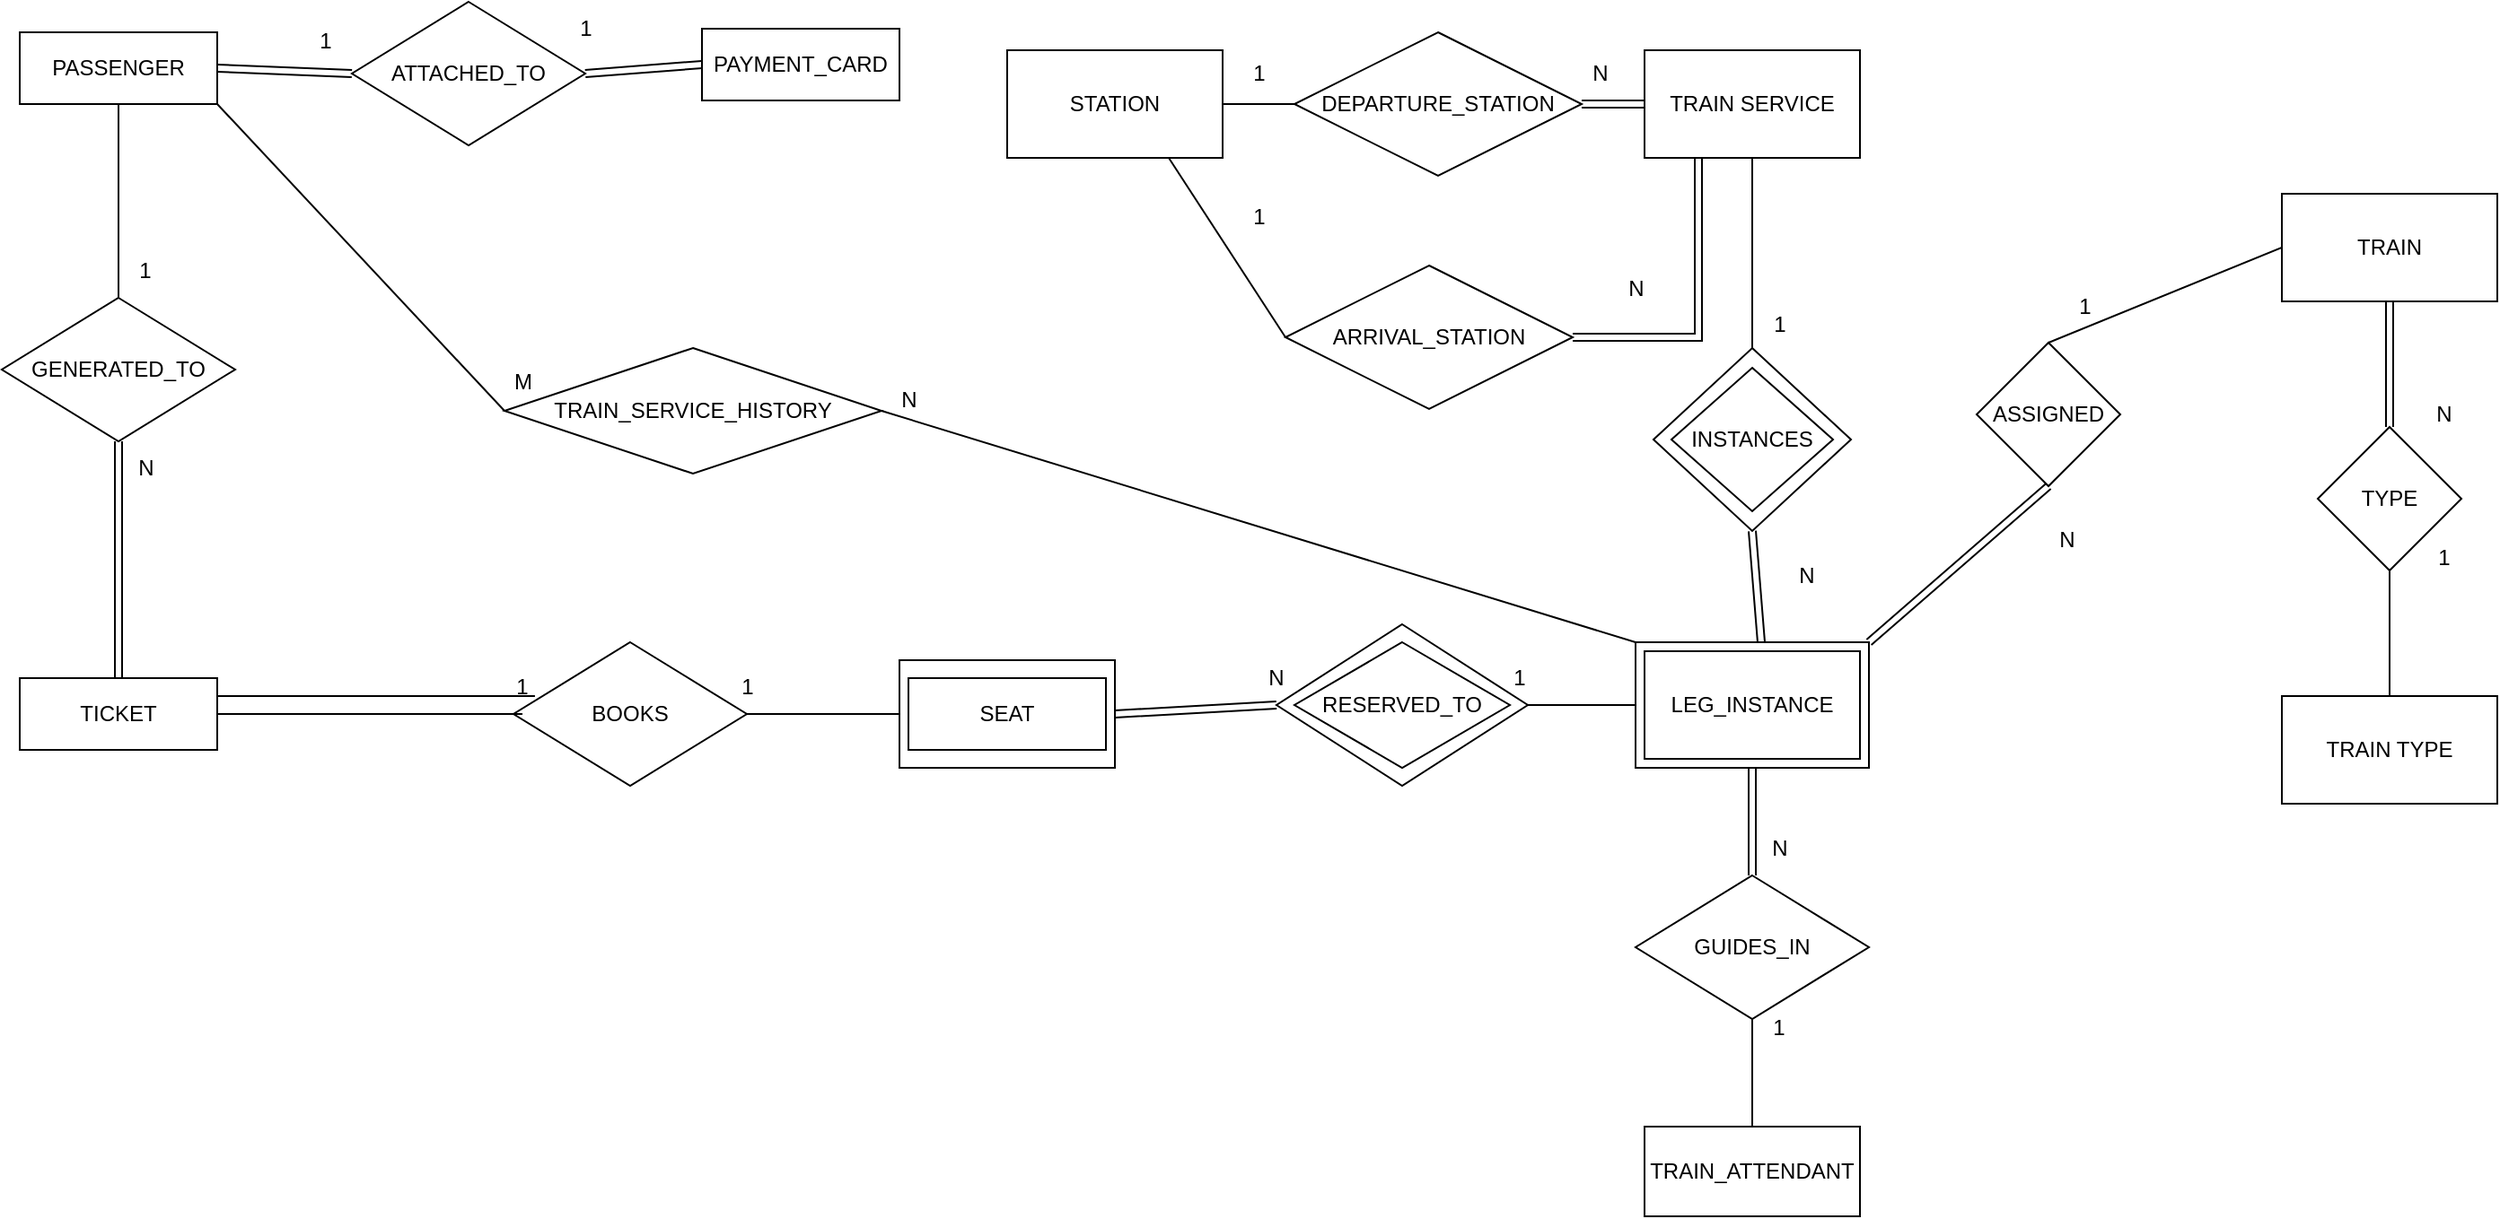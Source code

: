 <mxfile version="22.1.7" type="device">
  <diagram name="Page-1" id="Ymg2sOgYZimWYbvt67rN">
    <mxGraphModel dx="1050" dy="522" grid="1" gridSize="10" guides="1" tooltips="1" connect="1" arrows="1" fold="1" page="1" pageScale="1" pageWidth="850" pageHeight="1100" math="0" shadow="0">
      <root>
        <mxCell id="0" />
        <mxCell id="1" parent="0" />
        <mxCell id="cPRmHFPjSvLiku3C5gYA-1" value="STATION" style="rounded=0;whiteSpace=wrap;html=1;" vertex="1" parent="1">
          <mxGeometry x="570" y="70" width="120" height="60" as="geometry" />
        </mxCell>
        <mxCell id="cPRmHFPjSvLiku3C5gYA-2" value="TRAIN" style="rounded=0;whiteSpace=wrap;html=1;" vertex="1" parent="1">
          <mxGeometry x="1280" y="150" width="120" height="60" as="geometry" />
        </mxCell>
        <mxCell id="cPRmHFPjSvLiku3C5gYA-3" value="TRAIN SERVICE" style="rounded=0;whiteSpace=wrap;html=1;" vertex="1" parent="1">
          <mxGeometry x="925" y="70" width="120" height="60" as="geometry" />
        </mxCell>
        <mxCell id="cPRmHFPjSvLiku3C5gYA-4" value="LEG_INSTANCE" style="whiteSpace=wrap;html=1;" vertex="1" parent="1">
          <mxGeometry x="925" y="405" width="120" height="60" as="geometry" />
        </mxCell>
        <mxCell id="cPRmHFPjSvLiku3C5gYA-5" value="TRAIN TYPE" style="whiteSpace=wrap;html=1;" vertex="1" parent="1">
          <mxGeometry x="1280" y="430" width="120" height="60" as="geometry" />
        </mxCell>
        <mxCell id="cPRmHFPjSvLiku3C5gYA-6" value="TYPE" style="rhombus;whiteSpace=wrap;html=1;" vertex="1" parent="1">
          <mxGeometry x="1300" y="280" width="80" height="80" as="geometry" />
        </mxCell>
        <mxCell id="cPRmHFPjSvLiku3C5gYA-7" value="" style="shape=link;html=1;rounded=0;edgeStyle=orthogonalEdgeStyle;exitX=0.5;exitY=1;exitDx=0;exitDy=0;entryX=0.5;entryY=0;entryDx=0;entryDy=0;" edge="1" parent="1" source="cPRmHFPjSvLiku3C5gYA-2" target="cPRmHFPjSvLiku3C5gYA-6">
          <mxGeometry width="100" relative="1" as="geometry">
            <mxPoint x="980" y="320" as="sourcePoint" />
            <mxPoint x="1080" y="320" as="targetPoint" />
          </mxGeometry>
        </mxCell>
        <mxCell id="cPRmHFPjSvLiku3C5gYA-8" value="N" style="text;html=1;align=center;verticalAlign=middle;resizable=0;points=[];autosize=1;strokeColor=none;fillColor=none;" vertex="1" parent="1">
          <mxGeometry x="1355" y="258" width="30" height="30" as="geometry" />
        </mxCell>
        <mxCell id="cPRmHFPjSvLiku3C5gYA-9" value="1" style="text;html=1;align=center;verticalAlign=middle;resizable=0;points=[];autosize=1;strokeColor=none;fillColor=none;" vertex="1" parent="1">
          <mxGeometry x="1355" y="338" width="30" height="30" as="geometry" />
        </mxCell>
        <mxCell id="cPRmHFPjSvLiku3C5gYA-10" value="" style="whiteSpace=wrap;html=1;fillColor=none;" vertex="1" parent="1">
          <mxGeometry x="920" y="400" width="130" height="70" as="geometry" />
        </mxCell>
        <mxCell id="cPRmHFPjSvLiku3C5gYA-11" value="ASSIGNED" style="rhombus;whiteSpace=wrap;html=1;" vertex="1" parent="1">
          <mxGeometry x="1110" y="233" width="80" height="80" as="geometry" />
        </mxCell>
        <mxCell id="cPRmHFPjSvLiku3C5gYA-12" value="" style="shape=link;html=1;rounded=0;exitX=1;exitY=0;exitDx=0;exitDy=0;entryX=0.5;entryY=1;entryDx=0;entryDy=0;" edge="1" parent="1" source="cPRmHFPjSvLiku3C5gYA-10" target="cPRmHFPjSvLiku3C5gYA-11">
          <mxGeometry width="100" relative="1" as="geometry">
            <mxPoint x="990" y="330" as="sourcePoint" />
            <mxPoint x="1090" y="330" as="targetPoint" />
          </mxGeometry>
        </mxCell>
        <mxCell id="cPRmHFPjSvLiku3C5gYA-13" value="" style="endArrow=none;html=1;rounded=0;exitX=0.5;exitY=0;exitDx=0;exitDy=0;entryX=0;entryY=0.5;entryDx=0;entryDy=0;" edge="1" parent="1" source="cPRmHFPjSvLiku3C5gYA-11" target="cPRmHFPjSvLiku3C5gYA-2">
          <mxGeometry width="50" height="50" relative="1" as="geometry">
            <mxPoint x="1020" y="350" as="sourcePoint" />
            <mxPoint x="1070" y="300" as="targetPoint" />
          </mxGeometry>
        </mxCell>
        <mxCell id="cPRmHFPjSvLiku3C5gYA-14" value="1" style="text;html=1;align=center;verticalAlign=middle;resizable=0;points=[];autosize=1;strokeColor=none;fillColor=none;" vertex="1" parent="1">
          <mxGeometry x="1155" y="198" width="30" height="30" as="geometry" />
        </mxCell>
        <mxCell id="cPRmHFPjSvLiku3C5gYA-15" value="N" style="text;html=1;align=center;verticalAlign=middle;resizable=0;points=[];autosize=1;strokeColor=none;fillColor=none;" vertex="1" parent="1">
          <mxGeometry x="1145" y="328" width="30" height="30" as="geometry" />
        </mxCell>
        <mxCell id="cPRmHFPjSvLiku3C5gYA-16" value="" style="endArrow=none;html=1;rounded=0;entryX=0.5;entryY=1;entryDx=0;entryDy=0;exitX=0.5;exitY=0;exitDx=0;exitDy=0;" edge="1" parent="1" source="cPRmHFPjSvLiku3C5gYA-22" target="cPRmHFPjSvLiku3C5gYA-3">
          <mxGeometry width="50" height="50" relative="1" as="geometry">
            <mxPoint x="985" y="250" as="sourcePoint" />
            <mxPoint x="1070" y="300" as="targetPoint" />
          </mxGeometry>
        </mxCell>
        <mxCell id="cPRmHFPjSvLiku3C5gYA-17" value="" style="shape=link;html=1;rounded=0;strokeColor=none;entryX=0.5;entryY=0;entryDx=0;entryDy=0;" edge="1" parent="1" target="cPRmHFPjSvLiku3C5gYA-10">
          <mxGeometry width="100" relative="1" as="geometry">
            <mxPoint x="985" y="350" as="sourcePoint" />
            <mxPoint x="1090" y="330" as="targetPoint" />
          </mxGeometry>
        </mxCell>
        <mxCell id="cPRmHFPjSvLiku3C5gYA-18" value="" style="shape=link;html=1;rounded=0;edgeStyle=orthogonalEdgeStyle;exitX=0.5;exitY=1;exitDx=0;exitDy=0;entryX=0.5;entryY=0;entryDx=0;entryDy=0;strokeColor=none;" edge="1" parent="1" target="cPRmHFPjSvLiku3C5gYA-10">
          <mxGeometry width="100" relative="1" as="geometry">
            <mxPoint x="985" y="350" as="sourcePoint" />
            <mxPoint x="1090" y="330" as="targetPoint" />
          </mxGeometry>
        </mxCell>
        <mxCell id="cPRmHFPjSvLiku3C5gYA-19" value="" style="shape=link;html=1;rounded=0;exitX=0.5;exitY=1;exitDx=0;exitDy=0;" edge="1" parent="1" source="cPRmHFPjSvLiku3C5gYA-22">
          <mxGeometry width="100" relative="1" as="geometry">
            <mxPoint x="985" y="330" as="sourcePoint" />
            <mxPoint x="990" y="400" as="targetPoint" />
          </mxGeometry>
        </mxCell>
        <mxCell id="cPRmHFPjSvLiku3C5gYA-20" value="1" style="text;html=1;align=center;verticalAlign=middle;resizable=0;points=[];autosize=1;strokeColor=none;fillColor=none;" vertex="1" parent="1">
          <mxGeometry x="985" y="208" width="30" height="30" as="geometry" />
        </mxCell>
        <mxCell id="cPRmHFPjSvLiku3C5gYA-21" value="N" style="text;html=1;align=center;verticalAlign=middle;resizable=0;points=[];autosize=1;strokeColor=none;fillColor=none;" vertex="1" parent="1">
          <mxGeometry x="1000" y="348" width="30" height="30" as="geometry" />
        </mxCell>
        <mxCell id="cPRmHFPjSvLiku3C5gYA-22" value="" style="rhombus;whiteSpace=wrap;html=1;fillColor=none;" vertex="1" parent="1">
          <mxGeometry x="930" y="236" width="110" height="102" as="geometry" />
        </mxCell>
        <mxCell id="cPRmHFPjSvLiku3C5gYA-23" value="INSTANCES" style="rhombus;whiteSpace=wrap;html=1;" vertex="1" parent="1">
          <mxGeometry x="940" y="247" width="90" height="80" as="geometry" />
        </mxCell>
        <mxCell id="cPRmHFPjSvLiku3C5gYA-24" value="DEPARTURE_STATION" style="rhombus;whiteSpace=wrap;html=1;" vertex="1" parent="1">
          <mxGeometry x="730" y="60" width="160" height="80" as="geometry" />
        </mxCell>
        <mxCell id="cPRmHFPjSvLiku3C5gYA-25" value="" style="shape=link;html=1;rounded=0;edgeStyle=orthogonalEdgeStyle;entryX=1;entryY=0.5;entryDx=0;entryDy=0;exitX=0;exitY=0.5;exitDx=0;exitDy=0;" edge="1" parent="1" source="cPRmHFPjSvLiku3C5gYA-3" target="cPRmHFPjSvLiku3C5gYA-24">
          <mxGeometry width="100" relative="1" as="geometry">
            <mxPoint x="990" y="330" as="sourcePoint" />
            <mxPoint x="1090" y="330" as="targetPoint" />
          </mxGeometry>
        </mxCell>
        <mxCell id="cPRmHFPjSvLiku3C5gYA-26" value="" style="endArrow=none;html=1;rounded=0;edgeStyle=orthogonalEdgeStyle;exitX=1;exitY=0.5;exitDx=0;exitDy=0;entryX=0;entryY=0.5;entryDx=0;entryDy=0;" edge="1" parent="1" source="cPRmHFPjSvLiku3C5gYA-1" target="cPRmHFPjSvLiku3C5gYA-24">
          <mxGeometry width="50" height="50" relative="1" as="geometry">
            <mxPoint x="1020" y="350" as="sourcePoint" />
            <mxPoint x="1070" y="300" as="targetPoint" />
          </mxGeometry>
        </mxCell>
        <mxCell id="cPRmHFPjSvLiku3C5gYA-27" value="1" style="text;html=1;align=center;verticalAlign=middle;resizable=0;points=[];autosize=1;strokeColor=none;fillColor=none;" vertex="1" parent="1">
          <mxGeometry x="695" y="68" width="30" height="30" as="geometry" />
        </mxCell>
        <mxCell id="cPRmHFPjSvLiku3C5gYA-28" value="N" style="text;html=1;align=center;verticalAlign=middle;resizable=0;points=[];autosize=1;strokeColor=none;fillColor=none;" vertex="1" parent="1">
          <mxGeometry x="885" y="68" width="30" height="30" as="geometry" />
        </mxCell>
        <mxCell id="cPRmHFPjSvLiku3C5gYA-29" value="ARRIVAL_STATION" style="rhombus;whiteSpace=wrap;html=1;" vertex="1" parent="1">
          <mxGeometry x="725" y="190" width="160" height="80" as="geometry" />
        </mxCell>
        <mxCell id="cPRmHFPjSvLiku3C5gYA-30" value="" style="endArrow=none;html=1;rounded=0;exitX=0;exitY=0.5;exitDx=0;exitDy=0;entryX=0.75;entryY=1;entryDx=0;entryDy=0;" edge="1" parent="1" source="cPRmHFPjSvLiku3C5gYA-29" target="cPRmHFPjSvLiku3C5gYA-1">
          <mxGeometry width="50" height="50" relative="1" as="geometry">
            <mxPoint x="619.5" y="227.5" as="sourcePoint" />
            <mxPoint x="669.5" y="177.5" as="targetPoint" />
          </mxGeometry>
        </mxCell>
        <mxCell id="cPRmHFPjSvLiku3C5gYA-31" value="" style="shape=link;html=1;rounded=0;edgeStyle=orthogonalEdgeStyle;exitX=1;exitY=0.5;exitDx=0;exitDy=0;entryX=0.25;entryY=1;entryDx=0;entryDy=0;" edge="1" parent="1" source="cPRmHFPjSvLiku3C5gYA-29" target="cPRmHFPjSvLiku3C5gYA-3">
          <mxGeometry width="100" relative="1" as="geometry">
            <mxPoint x="990" y="330" as="sourcePoint" />
            <mxPoint x="1090" y="330" as="targetPoint" />
          </mxGeometry>
        </mxCell>
        <mxCell id="cPRmHFPjSvLiku3C5gYA-32" value="1" style="text;html=1;align=center;verticalAlign=middle;resizable=0;points=[];autosize=1;strokeColor=none;fillColor=none;" vertex="1" parent="1">
          <mxGeometry x="695" y="148" width="30" height="30" as="geometry" />
        </mxCell>
        <mxCell id="cPRmHFPjSvLiku3C5gYA-33" value="N" style="text;html=1;align=center;verticalAlign=middle;resizable=0;points=[];autosize=1;strokeColor=none;fillColor=none;" vertex="1" parent="1">
          <mxGeometry x="905" y="188" width="30" height="30" as="geometry" />
        </mxCell>
        <mxCell id="cPRmHFPjSvLiku3C5gYA-34" value="ATTACHED_TO" style="rhombus;whiteSpace=wrap;html=1;" vertex="1" parent="1">
          <mxGeometry x="720" y="390" width="140" height="90" as="geometry" />
        </mxCell>
        <mxCell id="cPRmHFPjSvLiku3C5gYA-35" value="RESERVED_TO" style="rhombus;whiteSpace=wrap;html=1;" vertex="1" parent="1">
          <mxGeometry x="730" y="400" width="120" height="70" as="geometry" />
        </mxCell>
        <mxCell id="cPRmHFPjSvLiku3C5gYA-36" value="N" style="text;html=1;strokeColor=none;fillColor=none;align=center;verticalAlign=middle;whiteSpace=wrap;rounded=0;" vertex="1" parent="1">
          <mxGeometry x="690" y="405" width="60" height="30" as="geometry" />
        </mxCell>
        <mxCell id="cPRmHFPjSvLiku3C5gYA-37" value="" style="rounded=0;whiteSpace=wrap;html=1;" vertex="1" parent="1">
          <mxGeometry x="510" y="410" width="120" height="60" as="geometry" />
        </mxCell>
        <mxCell id="cPRmHFPjSvLiku3C5gYA-38" value="SEAT" style="rounded=0;whiteSpace=wrap;html=1;" vertex="1" parent="1">
          <mxGeometry x="515" y="420" width="110" height="40" as="geometry" />
        </mxCell>
        <mxCell id="cPRmHFPjSvLiku3C5gYA-39" value="TICKET" style="rounded=0;whiteSpace=wrap;html=1;" vertex="1" parent="1">
          <mxGeometry x="20" y="420" width="110" height="40" as="geometry" />
        </mxCell>
        <mxCell id="cPRmHFPjSvLiku3C5gYA-40" value="BOOKS" style="rhombus;whiteSpace=wrap;html=1;" vertex="1" parent="1">
          <mxGeometry x="295" y="400" width="130" height="80" as="geometry" />
        </mxCell>
        <mxCell id="cPRmHFPjSvLiku3C5gYA-41" value="" style="endArrow=none;html=1;rounded=0;exitX=1;exitY=0.25;exitDx=0;exitDy=0;entryX=0.092;entryY=0.375;entryDx=0;entryDy=0;entryPerimeter=0;" edge="1" parent="1" source="cPRmHFPjSvLiku3C5gYA-39" target="cPRmHFPjSvLiku3C5gYA-40">
          <mxGeometry width="50" height="50" relative="1" as="geometry">
            <mxPoint x="640" y="360" as="sourcePoint" />
            <mxPoint x="690" y="310" as="targetPoint" />
          </mxGeometry>
        </mxCell>
        <mxCell id="cPRmHFPjSvLiku3C5gYA-42" value="" style="endArrow=none;html=1;rounded=0;exitX=1;exitY=0.5;exitDx=0;exitDy=0;" edge="1" parent="1" source="cPRmHFPjSvLiku3C5gYA-39">
          <mxGeometry width="50" height="50" relative="1" as="geometry">
            <mxPoint x="220" y="440" as="sourcePoint" />
            <mxPoint x="300" y="440" as="targetPoint" />
          </mxGeometry>
        </mxCell>
        <mxCell id="cPRmHFPjSvLiku3C5gYA-43" value="1" style="text;html=1;strokeColor=none;fillColor=none;align=center;verticalAlign=middle;whiteSpace=wrap;rounded=0;" vertex="1" parent="1">
          <mxGeometry x="270" y="410" width="60" height="30" as="geometry" />
        </mxCell>
        <mxCell id="cPRmHFPjSvLiku3C5gYA-44" value="" style="endArrow=none;html=1;rounded=0;exitX=1;exitY=0.5;exitDx=0;exitDy=0;entryX=0;entryY=0.5;entryDx=0;entryDy=0;" edge="1" parent="1" source="cPRmHFPjSvLiku3C5gYA-40" target="cPRmHFPjSvLiku3C5gYA-37">
          <mxGeometry width="50" height="50" relative="1" as="geometry">
            <mxPoint x="425" y="358.46" as="sourcePoint" />
            <mxPoint x="510" y="358.46" as="targetPoint" />
          </mxGeometry>
        </mxCell>
        <mxCell id="cPRmHFPjSvLiku3C5gYA-45" value="1" style="text;html=1;align=center;verticalAlign=middle;resizable=0;points=[];autosize=1;strokeColor=none;fillColor=none;" vertex="1" parent="1">
          <mxGeometry x="410" y="410" width="30" height="30" as="geometry" />
        </mxCell>
        <mxCell id="cPRmHFPjSvLiku3C5gYA-46" value="" style="shape=link;html=1;rounded=0;entryX=0;entryY=0.5;entryDx=0;entryDy=0;exitX=1;exitY=0.5;exitDx=0;exitDy=0;" edge="1" parent="1" source="cPRmHFPjSvLiku3C5gYA-37" target="cPRmHFPjSvLiku3C5gYA-34">
          <mxGeometry width="100" relative="1" as="geometry">
            <mxPoint x="650" y="310" as="sourcePoint" />
            <mxPoint x="750" y="310" as="targetPoint" />
          </mxGeometry>
        </mxCell>
        <mxCell id="cPRmHFPjSvLiku3C5gYA-47" value="" style="endArrow=none;html=1;rounded=0;exitX=1;exitY=0.5;exitDx=0;exitDy=0;entryX=0;entryY=0.5;entryDx=0;entryDy=0;" edge="1" parent="1" source="cPRmHFPjSvLiku3C5gYA-34" target="cPRmHFPjSvLiku3C5gYA-10">
          <mxGeometry width="50" height="50" relative="1" as="geometry">
            <mxPoint x="680" y="330" as="sourcePoint" />
            <mxPoint x="730" y="280" as="targetPoint" />
          </mxGeometry>
        </mxCell>
        <mxCell id="cPRmHFPjSvLiku3C5gYA-48" value="1" style="text;html=1;align=center;verticalAlign=middle;resizable=0;points=[];autosize=1;strokeColor=none;fillColor=none;" vertex="1" parent="1">
          <mxGeometry x="840" y="405" width="30" height="30" as="geometry" />
        </mxCell>
        <mxCell id="cPRmHFPjSvLiku3C5gYA-49" value="PASSENGER" style="rounded=0;whiteSpace=wrap;html=1;" vertex="1" parent="1">
          <mxGeometry x="20" y="60" width="110" height="40" as="geometry" />
        </mxCell>
        <mxCell id="cPRmHFPjSvLiku3C5gYA-50" value="GENERATED_TO" style="rhombus;whiteSpace=wrap;html=1;" vertex="1" parent="1">
          <mxGeometry x="10" y="208" width="130" height="80" as="geometry" />
        </mxCell>
        <mxCell id="cPRmHFPjSvLiku3C5gYA-51" value="" style="endArrow=none;html=1;rounded=0;entryX=0.5;entryY=1;entryDx=0;entryDy=0;exitX=0.5;exitY=0;exitDx=0;exitDy=0;" edge="1" parent="1" source="cPRmHFPjSvLiku3C5gYA-50" target="cPRmHFPjSvLiku3C5gYA-49">
          <mxGeometry width="50" height="50" relative="1" as="geometry">
            <mxPoint x="120" y="230" as="sourcePoint" />
            <mxPoint x="120" y="120" as="targetPoint" />
          </mxGeometry>
        </mxCell>
        <mxCell id="cPRmHFPjSvLiku3C5gYA-52" value="1" style="text;html=1;strokeColor=none;fillColor=none;align=center;verticalAlign=middle;whiteSpace=wrap;rounded=0;" vertex="1" parent="1">
          <mxGeometry x="60" y="178" width="60" height="30" as="geometry" />
        </mxCell>
        <mxCell id="cPRmHFPjSvLiku3C5gYA-53" value="PAYMENT_CARD&lt;span id=&quot;docs-internal-guid-a368fe4d-7fff-fab8-b84e-1b425e451d34&quot;&gt;&lt;/span&gt;" style="rounded=0;whiteSpace=wrap;html=1;" vertex="1" parent="1">
          <mxGeometry x="400" y="58" width="110" height="40" as="geometry" />
        </mxCell>
        <mxCell id="cPRmHFPjSvLiku3C5gYA-54" value="ATTACHED_TO" style="rhombus;whiteSpace=wrap;html=1;" vertex="1" parent="1">
          <mxGeometry x="205" y="43" width="130" height="80" as="geometry" />
        </mxCell>
        <mxCell id="cPRmHFPjSvLiku3C5gYA-55" value="" style="shape=link;html=1;rounded=0;exitX=0.5;exitY=0;exitDx=0;exitDy=0;entryX=0.5;entryY=1;entryDx=0;entryDy=0;" edge="1" parent="1" source="cPRmHFPjSvLiku3C5gYA-39" target="cPRmHFPjSvLiku3C5gYA-50">
          <mxGeometry width="100" relative="1" as="geometry">
            <mxPoint x="400" y="310" as="sourcePoint" />
            <mxPoint x="500" y="310" as="targetPoint" />
          </mxGeometry>
        </mxCell>
        <mxCell id="cPRmHFPjSvLiku3C5gYA-56" value="N" style="text;html=1;align=center;verticalAlign=middle;resizable=0;points=[];autosize=1;strokeColor=none;fillColor=none;" vertex="1" parent="1">
          <mxGeometry x="75" y="288" width="30" height="30" as="geometry" />
        </mxCell>
        <mxCell id="cPRmHFPjSvLiku3C5gYA-57" value="" style="shape=link;html=1;rounded=0;exitX=1;exitY=0.5;exitDx=0;exitDy=0;entryX=0;entryY=0.5;entryDx=0;entryDy=0;" edge="1" parent="1" source="cPRmHFPjSvLiku3C5gYA-49" target="cPRmHFPjSvLiku3C5gYA-54">
          <mxGeometry width="100" relative="1" as="geometry">
            <mxPoint x="400" y="310" as="sourcePoint" />
            <mxPoint x="500" y="310" as="targetPoint" />
          </mxGeometry>
        </mxCell>
        <mxCell id="cPRmHFPjSvLiku3C5gYA-58" value="" style="shape=link;html=1;rounded=0;exitX=1;exitY=0.5;exitDx=0;exitDy=0;entryX=0;entryY=0.5;entryDx=0;entryDy=0;" edge="1" parent="1" source="cPRmHFPjSvLiku3C5gYA-54" target="cPRmHFPjSvLiku3C5gYA-53">
          <mxGeometry width="100" relative="1" as="geometry">
            <mxPoint x="330" y="127" as="sourcePoint" />
            <mxPoint x="405" y="130" as="targetPoint" />
          </mxGeometry>
        </mxCell>
        <mxCell id="cPRmHFPjSvLiku3C5gYA-59" value="1" style="text;html=1;align=center;verticalAlign=middle;resizable=0;points=[];autosize=1;strokeColor=none;fillColor=none;" vertex="1" parent="1">
          <mxGeometry x="175" y="50" width="30" height="30" as="geometry" />
        </mxCell>
        <mxCell id="cPRmHFPjSvLiku3C5gYA-60" value="1" style="text;html=1;align=center;verticalAlign=middle;resizable=0;points=[];autosize=1;strokeColor=none;fillColor=none;" vertex="1" parent="1">
          <mxGeometry x="320" y="43" width="30" height="30" as="geometry" />
        </mxCell>
        <mxCell id="cPRmHFPjSvLiku3C5gYA-61" value="TRAIN_SERVICE_HISTORY" style="rhombus;whiteSpace=wrap;html=1;" vertex="1" parent="1">
          <mxGeometry x="290" y="236" width="210" height="70" as="geometry" />
        </mxCell>
        <mxCell id="cPRmHFPjSvLiku3C5gYA-62" value="" style="endArrow=none;html=1;rounded=0;exitX=1;exitY=1;exitDx=0;exitDy=0;entryX=0;entryY=0.5;entryDx=0;entryDy=0;" edge="1" parent="1" source="cPRmHFPjSvLiku3C5gYA-49" target="cPRmHFPjSvLiku3C5gYA-61">
          <mxGeometry width="50" height="50" relative="1" as="geometry">
            <mxPoint x="420" y="330" as="sourcePoint" />
            <mxPoint x="470" y="280" as="targetPoint" />
          </mxGeometry>
        </mxCell>
        <mxCell id="cPRmHFPjSvLiku3C5gYA-63" value="" style="endArrow=none;html=1;rounded=0;exitX=1;exitY=0.5;exitDx=0;exitDy=0;entryX=0;entryY=0;entryDx=0;entryDy=0;" edge="1" parent="1" source="cPRmHFPjSvLiku3C5gYA-61" target="cPRmHFPjSvLiku3C5gYA-10">
          <mxGeometry width="50" height="50" relative="1" as="geometry">
            <mxPoint x="465" y="167" as="sourcePoint" />
            <mxPoint x="625" y="338" as="targetPoint" />
          </mxGeometry>
        </mxCell>
        <mxCell id="cPRmHFPjSvLiku3C5gYA-64" value="M" style="text;html=1;align=center;verticalAlign=middle;resizable=0;points=[];autosize=1;strokeColor=none;fillColor=none;" vertex="1" parent="1">
          <mxGeometry x="285" y="240" width="30" height="30" as="geometry" />
        </mxCell>
        <mxCell id="cPRmHFPjSvLiku3C5gYA-65" value="N" style="text;html=1;align=center;verticalAlign=middle;resizable=0;points=[];autosize=1;strokeColor=none;fillColor=none;" vertex="1" parent="1">
          <mxGeometry x="500" y="250" width="30" height="30" as="geometry" />
        </mxCell>
        <mxCell id="cPRmHFPjSvLiku3C5gYA-66" value="TRAIN_ATTENDANT" style="rounded=0;whiteSpace=wrap;html=1;" vertex="1" parent="1">
          <mxGeometry x="925" y="670" width="120" height="50" as="geometry" />
        </mxCell>
        <mxCell id="cPRmHFPjSvLiku3C5gYA-67" value="GUIDES_IN" style="rhombus;whiteSpace=wrap;html=1;" vertex="1" parent="1">
          <mxGeometry x="920" y="530" width="130" height="80" as="geometry" />
        </mxCell>
        <mxCell id="cPRmHFPjSvLiku3C5gYA-68" value="" style="endArrow=none;html=1;rounded=0;exitX=0.5;exitY=0;exitDx=0;exitDy=0;entryX=0.5;entryY=1;entryDx=0;entryDy=0;" edge="1" parent="1" source="cPRmHFPjSvLiku3C5gYA-66" target="cPRmHFPjSvLiku3C5gYA-67">
          <mxGeometry width="50" height="50" relative="1" as="geometry">
            <mxPoint x="680" y="490" as="sourcePoint" />
            <mxPoint x="730" y="440" as="targetPoint" />
          </mxGeometry>
        </mxCell>
        <mxCell id="cPRmHFPjSvLiku3C5gYA-69" value="1" style="text;html=1;strokeColor=none;fillColor=none;align=center;verticalAlign=middle;whiteSpace=wrap;rounded=0;" vertex="1" parent="1">
          <mxGeometry x="970" y="600" width="60" height="30" as="geometry" />
        </mxCell>
        <mxCell id="cPRmHFPjSvLiku3C5gYA-70" value="" style="shape=link;html=1;rounded=0;edgeStyle=orthogonalEdgeStyle;entryX=0.5;entryY=0;entryDx=0;entryDy=0;" edge="1" parent="1" source="cPRmHFPjSvLiku3C5gYA-10" target="cPRmHFPjSvLiku3C5gYA-67">
          <mxGeometry width="100" relative="1" as="geometry">
            <mxPoint x="960" y="430" as="sourcePoint" />
            <mxPoint x="1060" y="430" as="targetPoint" />
          </mxGeometry>
        </mxCell>
        <mxCell id="cPRmHFPjSvLiku3C5gYA-71" value="N" style="text;html=1;align=center;verticalAlign=middle;resizable=0;points=[];autosize=1;strokeColor=none;fillColor=none;" vertex="1" parent="1">
          <mxGeometry x="985" y="500" width="30" height="30" as="geometry" />
        </mxCell>
        <mxCell id="cPRmHFPjSvLiku3C5gYA-72" value="" style="endArrow=none;html=1;rounded=0;exitX=0.5;exitY=0;exitDx=0;exitDy=0;entryX=0.5;entryY=1;entryDx=0;entryDy=0;" edge="1" parent="1" source="cPRmHFPjSvLiku3C5gYA-5" target="cPRmHFPjSvLiku3C5gYA-6">
          <mxGeometry width="50" height="50" relative="1" as="geometry">
            <mxPoint x="1120" y="360" as="sourcePoint" />
            <mxPoint x="1170" y="310" as="targetPoint" />
          </mxGeometry>
        </mxCell>
      </root>
    </mxGraphModel>
  </diagram>
</mxfile>
